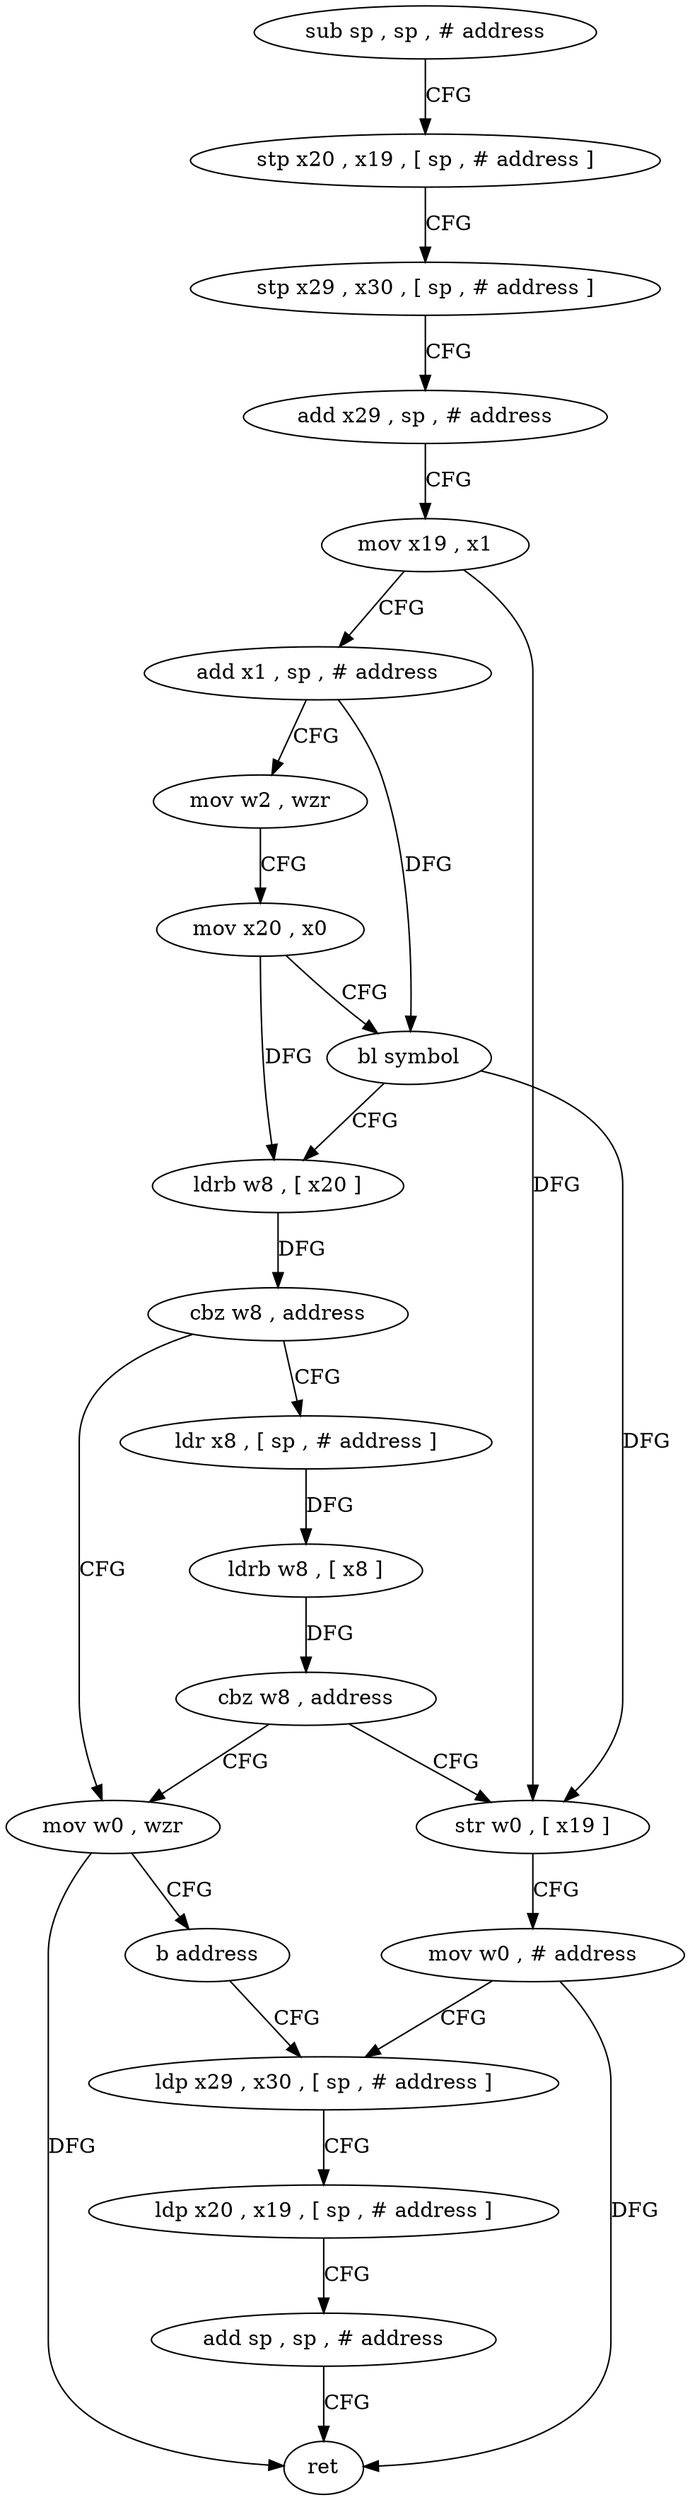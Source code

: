 digraph "func" {
"73064" [label = "sub sp , sp , # address" ]
"73068" [label = "stp x20 , x19 , [ sp , # address ]" ]
"73072" [label = "stp x29 , x30 , [ sp , # address ]" ]
"73076" [label = "add x29 , sp , # address" ]
"73080" [label = "mov x19 , x1" ]
"73084" [label = "add x1 , sp , # address" ]
"73088" [label = "mov w2 , wzr" ]
"73092" [label = "mov x20 , x0" ]
"73096" [label = "bl symbol" ]
"73100" [label = "ldrb w8 , [ x20 ]" ]
"73104" [label = "cbz w8 , address" ]
"73120" [label = "mov w0 , wzr" ]
"73108" [label = "ldr x8 , [ sp , # address ]" ]
"73124" [label = "b address" ]
"73136" [label = "ldp x29 , x30 , [ sp , # address ]" ]
"73112" [label = "ldrb w8 , [ x8 ]" ]
"73116" [label = "cbz w8 , address" ]
"73128" [label = "str w0 , [ x19 ]" ]
"73140" [label = "ldp x20 , x19 , [ sp , # address ]" ]
"73144" [label = "add sp , sp , # address" ]
"73148" [label = "ret" ]
"73132" [label = "mov w0 , # address" ]
"73064" -> "73068" [ label = "CFG" ]
"73068" -> "73072" [ label = "CFG" ]
"73072" -> "73076" [ label = "CFG" ]
"73076" -> "73080" [ label = "CFG" ]
"73080" -> "73084" [ label = "CFG" ]
"73080" -> "73128" [ label = "DFG" ]
"73084" -> "73088" [ label = "CFG" ]
"73084" -> "73096" [ label = "DFG" ]
"73088" -> "73092" [ label = "CFG" ]
"73092" -> "73096" [ label = "CFG" ]
"73092" -> "73100" [ label = "DFG" ]
"73096" -> "73100" [ label = "CFG" ]
"73096" -> "73128" [ label = "DFG" ]
"73100" -> "73104" [ label = "DFG" ]
"73104" -> "73120" [ label = "CFG" ]
"73104" -> "73108" [ label = "CFG" ]
"73120" -> "73124" [ label = "CFG" ]
"73120" -> "73148" [ label = "DFG" ]
"73108" -> "73112" [ label = "DFG" ]
"73124" -> "73136" [ label = "CFG" ]
"73136" -> "73140" [ label = "CFG" ]
"73112" -> "73116" [ label = "DFG" ]
"73116" -> "73128" [ label = "CFG" ]
"73116" -> "73120" [ label = "CFG" ]
"73128" -> "73132" [ label = "CFG" ]
"73140" -> "73144" [ label = "CFG" ]
"73144" -> "73148" [ label = "CFG" ]
"73132" -> "73136" [ label = "CFG" ]
"73132" -> "73148" [ label = "DFG" ]
}
